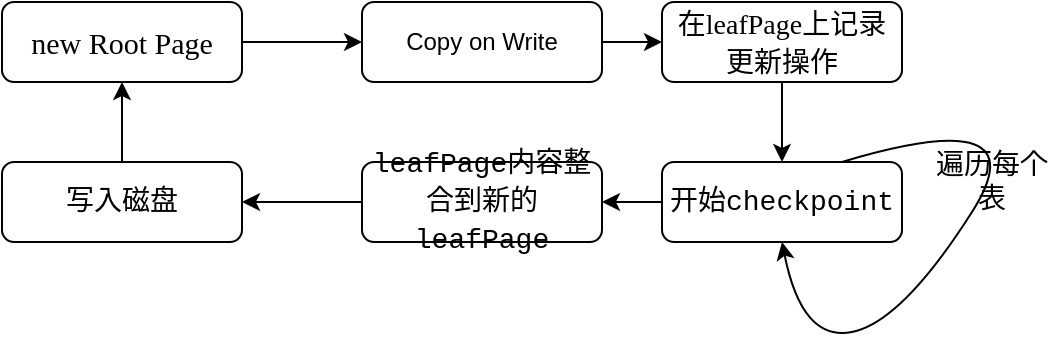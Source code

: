 <mxfile version="13.11.0" type="device"><diagram id="_hNae8srZ3M5YLpV1ikA" name="Page-1"><mxGraphModel dx="1422" dy="721" grid="1" gridSize="10" guides="1" tooltips="1" connect="1" arrows="1" fold="1" page="1" pageScale="1" pageWidth="827" pageHeight="1169" math="0" shadow="0"><root><mxCell id="0"/><mxCell id="1" parent="0"/><mxCell id="s0xCMOJBpxRtQ1zSA8Yc-6" value="" style="edgeStyle=orthogonalEdgeStyle;rounded=0;orthogonalLoop=1;jettySize=auto;html=1;entryX=0;entryY=0.5;entryDx=0;entryDy=0;" edge="1" parent="1" source="s0xCMOJBpxRtQ1zSA8Yc-1" target="s0xCMOJBpxRtQ1zSA8Yc-14"><mxGeometry relative="1" as="geometry"/></mxCell><mxCell id="s0xCMOJBpxRtQ1zSA8Yc-1" value="&lt;font style=&quot;font-size: 15px&quot; face=&quot;Comic Sans MS&quot;&gt;new Root Page&lt;/font&gt;" style="rounded=1;whiteSpace=wrap;html=1;" vertex="1" parent="1"><mxGeometry x="270" y="160" width="120" height="40" as="geometry"/></mxCell><mxCell id="s0xCMOJBpxRtQ1zSA8Yc-19" value="" style="edgeStyle=orthogonalEdgeStyle;rounded=0;orthogonalLoop=1;jettySize=auto;html=1;startArrow=none;startFill=0;endArrow=classic;endFill=1;" edge="1" parent="1" source="s0xCMOJBpxRtQ1zSA8Yc-2" target="s0xCMOJBpxRtQ1zSA8Yc-3"><mxGeometry relative="1" as="geometry"/></mxCell><mxCell id="s0xCMOJBpxRtQ1zSA8Yc-2" value="&lt;div style=&quot;font-size: 14px ; line-height: 19px&quot;&gt;&lt;font face=&quot;Comic Sans MS&quot;&gt;在leafPage上记录更新操作&lt;/font&gt;&lt;/div&gt;" style="rounded=1;whiteSpace=wrap;html=1;" vertex="1" parent="1"><mxGeometry x="600" y="160" width="120" height="40" as="geometry"/></mxCell><mxCell id="s0xCMOJBpxRtQ1zSA8Yc-8" value="" style="edgeStyle=orthogonalEdgeStyle;rounded=0;orthogonalLoop=1;jettySize=auto;html=1;" edge="1" parent="1" source="s0xCMOJBpxRtQ1zSA8Yc-3" target="s0xCMOJBpxRtQ1zSA8Yc-5"><mxGeometry relative="1" as="geometry"/></mxCell><mxCell id="s0xCMOJBpxRtQ1zSA8Yc-3" value="&lt;div style=&quot;font-size: 14px ; line-height: 19px&quot;&gt;&lt;div style=&quot;font-family: &amp;#34;consolas&amp;#34; , &amp;#34;courier new&amp;#34; , monospace ; line-height: 19px&quot;&gt;开始checkpoint&lt;/div&gt;&lt;/div&gt;" style="rounded=1;whiteSpace=wrap;html=1;" vertex="1" parent="1"><mxGeometry x="600" y="240" width="120" height="40" as="geometry"/></mxCell><mxCell id="s0xCMOJBpxRtQ1zSA8Yc-20" value="" style="edgeStyle=orthogonalEdgeStyle;rounded=0;orthogonalLoop=1;jettySize=auto;html=1;startArrow=none;startFill=0;endArrow=classic;endFill=1;" edge="1" parent="1" source="s0xCMOJBpxRtQ1zSA8Yc-4" target="s0xCMOJBpxRtQ1zSA8Yc-1"><mxGeometry relative="1" as="geometry"/></mxCell><mxCell id="s0xCMOJBpxRtQ1zSA8Yc-4" value="&lt;div style=&quot;font-size: 14px ; line-height: 19px&quot;&gt;&lt;div style=&quot;font-family: &amp;#34;consolas&amp;#34; , &amp;#34;courier new&amp;#34; , monospace ; line-height: 19px&quot;&gt;写入磁盘&lt;/div&gt;&lt;/div&gt;" style="rounded=1;whiteSpace=wrap;html=1;" vertex="1" parent="1"><mxGeometry x="270" y="240" width="120" height="40" as="geometry"/></mxCell><mxCell id="s0xCMOJBpxRtQ1zSA8Yc-9" value="" style="edgeStyle=orthogonalEdgeStyle;rounded=0;orthogonalLoop=1;jettySize=auto;html=1;" edge="1" parent="1" source="s0xCMOJBpxRtQ1zSA8Yc-5" target="s0xCMOJBpxRtQ1zSA8Yc-4"><mxGeometry relative="1" as="geometry"/></mxCell><mxCell id="s0xCMOJBpxRtQ1zSA8Yc-5" value="&lt;div style=&quot;font-size: 14px ; line-height: 19px&quot;&gt;&lt;div style=&quot;font-family: &amp;#34;consolas&amp;#34; , &amp;#34;courier new&amp;#34; , monospace ; line-height: 19px&quot;&gt;leafPage内容整合到新的leafPage&lt;/div&gt;&lt;/div&gt;" style="rounded=1;whiteSpace=wrap;html=1;" vertex="1" parent="1"><mxGeometry x="450" y="240" width="120" height="40" as="geometry"/></mxCell><mxCell id="s0xCMOJBpxRtQ1zSA8Yc-13" style="edgeStyle=orthogonalEdgeStyle;rounded=0;orthogonalLoop=1;jettySize=auto;html=1;exitX=0.5;exitY=1;exitDx=0;exitDy=0;" edge="1" parent="1" source="s0xCMOJBpxRtQ1zSA8Yc-5" target="s0xCMOJBpxRtQ1zSA8Yc-5"><mxGeometry relative="1" as="geometry"/></mxCell><mxCell id="s0xCMOJBpxRtQ1zSA8Yc-14" value="Copy on Write" style="rounded=1;whiteSpace=wrap;html=1;" vertex="1" parent="1"><mxGeometry x="450" y="160" width="120" height="40" as="geometry"/></mxCell><mxCell id="s0xCMOJBpxRtQ1zSA8Yc-15" value="" style="edgeStyle=orthogonalEdgeStyle;rounded=0;orthogonalLoop=1;jettySize=auto;html=1;endArrow=none;endFill=0;startArrow=classic;startFill=1;" edge="1" parent="1" source="s0xCMOJBpxRtQ1zSA8Yc-2" target="s0xCMOJBpxRtQ1zSA8Yc-14"><mxGeometry relative="1" as="geometry"><mxPoint x="630" y="180" as="sourcePoint"/><mxPoint x="520" y="240" as="targetPoint"/></mxGeometry></mxCell><mxCell id="s0xCMOJBpxRtQ1zSA8Yc-21" value="" style="curved=1;endArrow=classic;html=1;entryX=0.5;entryY=1;entryDx=0;entryDy=0;exitX=0.75;exitY=0;exitDx=0;exitDy=0;" edge="1" parent="1" source="s0xCMOJBpxRtQ1zSA8Yc-3" target="s0xCMOJBpxRtQ1zSA8Yc-3"><mxGeometry width="50" height="50" relative="1" as="geometry"><mxPoint x="390" y="330" as="sourcePoint"/><mxPoint x="440" y="280" as="targetPoint"/><Array as="points"><mxPoint x="790" y="210"/><mxPoint x="720" y="320"/><mxPoint x="670" y="330"/></Array></mxGeometry></mxCell><mxCell id="s0xCMOJBpxRtQ1zSA8Yc-22" value="&lt;font face=&quot;ZCOOL KuaiLe&quot;&gt;&lt;span style=&quot;font-size: 14px&quot;&gt;遍历每个表&lt;/span&gt;&lt;/font&gt;" style="text;html=1;strokeColor=none;fillColor=none;align=center;verticalAlign=middle;whiteSpace=wrap;rounded=0;" vertex="1" parent="1"><mxGeometry x="730" y="240" width="70" height="20" as="geometry"/></mxCell></root></mxGraphModel></diagram></mxfile>